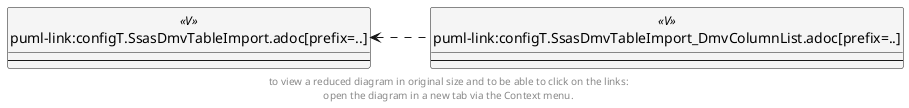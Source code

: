 @startuml
left to right direction
'top to bottom direction
hide circle
'avoide "." issues:
set namespaceSeparator none


skinparam class {
  BackgroundColor White
  BackgroundColor<<FN>> Yellow
  BackgroundColor<<FS>> Yellow
  BackgroundColor<<FT>> LightGray
  BackgroundColor<<IF>> Yellow
  BackgroundColor<<IS>> Yellow
  BackgroundColor<<P>> Aqua
  BackgroundColor<<PC>> Aqua
  BackgroundColor<<SN>> Yellow
  BackgroundColor<<SO>> SlateBlue
  BackgroundColor<<TF>> LightGray
  BackgroundColor<<TR>> Tomato
  BackgroundColor<<U>> White
  BackgroundColor<<V>> WhiteSmoke
  BackgroundColor<<X>> Aqua
}


entity "puml-link:configT.SsasDmvTableImport.adoc[prefix=..]" as configT.SsasDmvTableImport << V >> {
  --
}

entity "puml-link:configT.SsasDmvTableImport_DmvColumnList.adoc[prefix=..]" as configT.SsasDmvTableImport_DmvColumnList << V >> {
  --
}

configT.SsasDmvTableImport <.. configT.SsasDmvTableImport_DmvColumnList
footer
to view a reduced diagram in original size and to be able to click on the links:
open the diagram in a new tab via the Context menu.
end footer

@enduml

